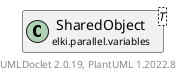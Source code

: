 @startuml
    remove .*\.(Instance|Par|Parameterizer|Factory)$
    set namespaceSeparator none
    hide empty fields
    hide empty methods

    class "<size:14>SharedObject.Instance\n<size:10>elki.parallel.variables" as elki.parallel.variables.SharedObject.Instance<T> [[SharedObject.Instance.html]] {
        -data: T
        +get(): T
        +set(T): void
    }

    interface "<size:14>SharedVariable.Instance\n<size:10>elki.parallel.variables" as elki.parallel.variables.SharedVariable.Instance<T> [[SharedVariable.Instance.html]] {
        {abstract} +get(): T
        {abstract} +set(T): void
    }
    class "<size:14>SharedObject\n<size:10>elki.parallel.variables" as elki.parallel.variables.SharedObject<T> [[SharedObject.html]]

    elki.parallel.variables.SharedVariable.Instance <|.. elki.parallel.variables.SharedObject.Instance
    elki.parallel.variables.SharedObject +-- elki.parallel.variables.SharedObject.Instance

    center footer UMLDoclet 2.0.19, PlantUML 1.2022.8
@enduml
